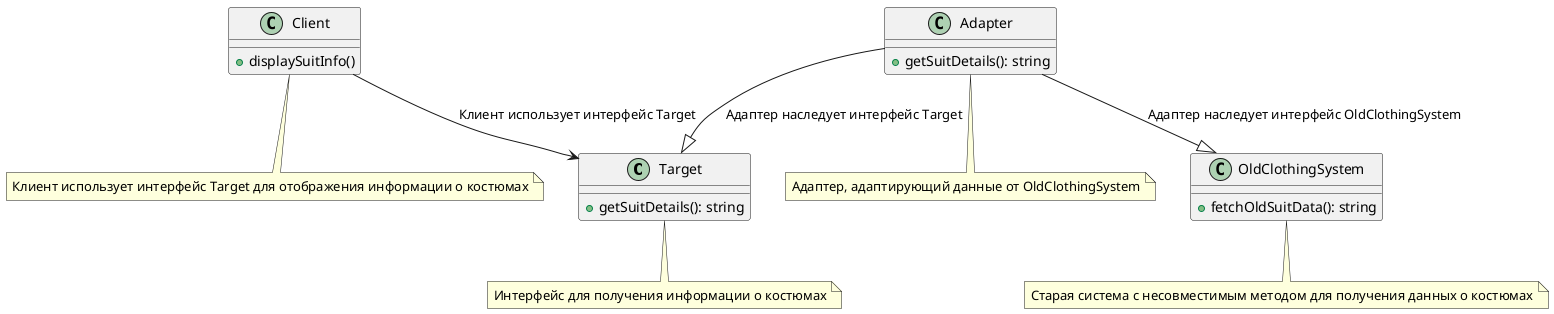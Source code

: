 @startuml
class Target {
    +getSuitDetails(): string
}
    note bottom of Target
    Интерфейс для получения информации о костюмах
end note


class Client {
    +displaySuitInfo()
}
note bottom of Client
Клиент использует интерфейс Target для отображения информации о костюмах
end note

class OldClothingSystem {
    +fetchOldSuitData(): string
}
note bottom of OldClothingSystem
Старая система с несовместимым методом для получения данных о костюмах
end note

class Adapter {
    +getSuitDetails(): string
}
note bottom of Adapter
Адаптер, адаптирующий данные от OldClothingSystem
end note

Client --> Target : Клиент использует интерфейс Target
Adapter --|> Target : Адаптер наследует интерфейс Target
Adapter --|> OldClothingSystem : Адаптер наследует интерфейс OldClothingSystem

@enduml
